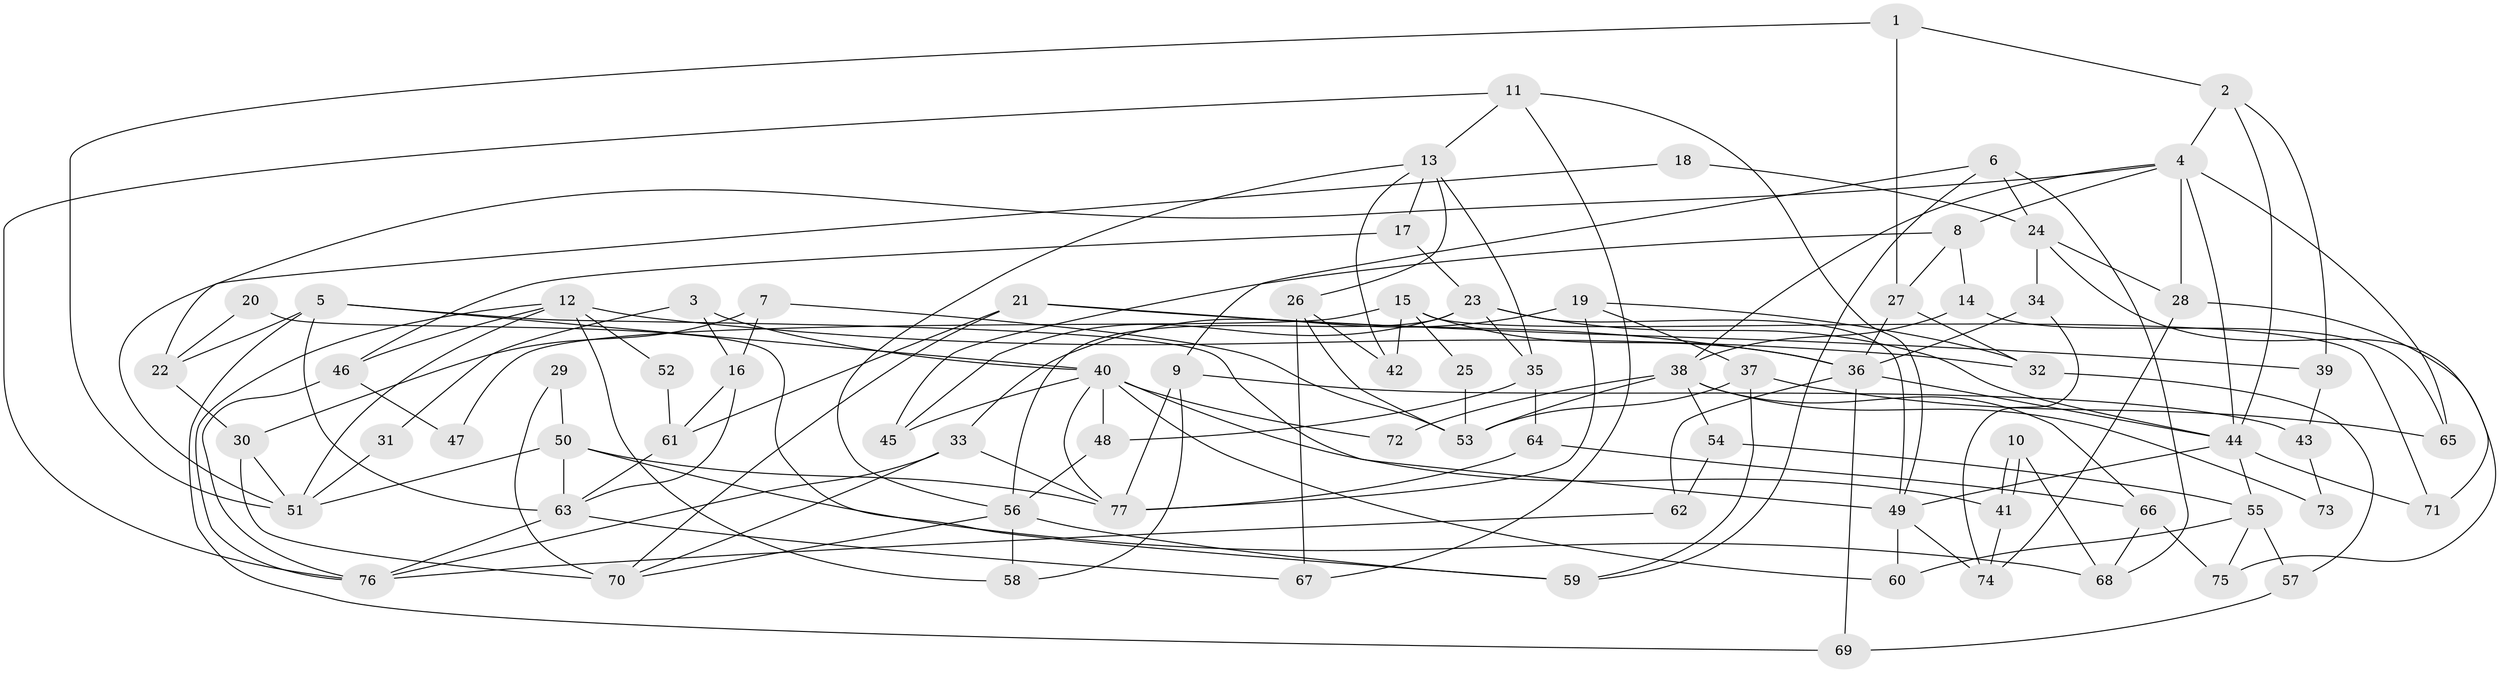 // Generated by graph-tools (version 1.1) at 2025/52/03/09/25 04:52:12]
// undirected, 77 vertices, 154 edges
graph export_dot {
graph [start="1"]
  node [color=gray90,style=filled];
  1;
  2;
  3;
  4;
  5;
  6;
  7;
  8;
  9;
  10;
  11;
  12;
  13;
  14;
  15;
  16;
  17;
  18;
  19;
  20;
  21;
  22;
  23;
  24;
  25;
  26;
  27;
  28;
  29;
  30;
  31;
  32;
  33;
  34;
  35;
  36;
  37;
  38;
  39;
  40;
  41;
  42;
  43;
  44;
  45;
  46;
  47;
  48;
  49;
  50;
  51;
  52;
  53;
  54;
  55;
  56;
  57;
  58;
  59;
  60;
  61;
  62;
  63;
  64;
  65;
  66;
  67;
  68;
  69;
  70;
  71;
  72;
  73;
  74;
  75;
  76;
  77;
  1 -- 2;
  1 -- 27;
  1 -- 51;
  2 -- 4;
  2 -- 44;
  2 -- 39;
  3 -- 16;
  3 -- 40;
  3 -- 31;
  4 -- 65;
  4 -- 44;
  4 -- 8;
  4 -- 28;
  4 -- 38;
  4 -- 51;
  5 -- 63;
  5 -- 40;
  5 -- 22;
  5 -- 49;
  5 -- 69;
  6 -- 59;
  6 -- 24;
  6 -- 9;
  6 -- 68;
  7 -- 53;
  7 -- 30;
  7 -- 16;
  8 -- 45;
  8 -- 14;
  8 -- 27;
  9 -- 77;
  9 -- 43;
  9 -- 58;
  10 -- 68;
  10 -- 41;
  10 -- 41;
  11 -- 49;
  11 -- 76;
  11 -- 13;
  11 -- 67;
  12 -- 51;
  12 -- 58;
  12 -- 32;
  12 -- 46;
  12 -- 52;
  12 -- 76;
  13 -- 35;
  13 -- 17;
  13 -- 26;
  13 -- 42;
  13 -- 56;
  14 -- 38;
  14 -- 65;
  15 -- 42;
  15 -- 36;
  15 -- 25;
  15 -- 47;
  15 -- 71;
  16 -- 63;
  16 -- 61;
  17 -- 46;
  17 -- 23;
  18 -- 24;
  18 -- 22;
  19 -- 32;
  19 -- 33;
  19 -- 37;
  19 -- 77;
  20 -- 22;
  20 -- 59;
  21 -- 70;
  21 -- 36;
  21 -- 39;
  21 -- 61;
  22 -- 30;
  23 -- 49;
  23 -- 35;
  23 -- 44;
  23 -- 45;
  23 -- 56;
  24 -- 28;
  24 -- 34;
  24 -- 75;
  25 -- 53;
  26 -- 67;
  26 -- 42;
  26 -- 53;
  27 -- 32;
  27 -- 36;
  28 -- 71;
  28 -- 74;
  29 -- 50;
  29 -- 70;
  30 -- 70;
  30 -- 51;
  31 -- 51;
  32 -- 57;
  33 -- 76;
  33 -- 77;
  33 -- 70;
  34 -- 74;
  34 -- 36;
  35 -- 64;
  35 -- 48;
  36 -- 44;
  36 -- 62;
  36 -- 69;
  37 -- 53;
  37 -- 59;
  37 -- 65;
  38 -- 66;
  38 -- 53;
  38 -- 54;
  38 -- 72;
  38 -- 73;
  39 -- 43;
  40 -- 48;
  40 -- 41;
  40 -- 45;
  40 -- 60;
  40 -- 72;
  40 -- 77;
  41 -- 74;
  43 -- 73;
  44 -- 49;
  44 -- 55;
  44 -- 71;
  46 -- 76;
  46 -- 47;
  48 -- 56;
  49 -- 60;
  49 -- 74;
  50 -- 51;
  50 -- 77;
  50 -- 63;
  50 -- 68;
  52 -- 61;
  54 -- 62;
  54 -- 55;
  55 -- 57;
  55 -- 60;
  55 -- 75;
  56 -- 58;
  56 -- 59;
  56 -- 70;
  57 -- 69;
  61 -- 63;
  62 -- 76;
  63 -- 67;
  63 -- 76;
  64 -- 66;
  64 -- 77;
  66 -- 68;
  66 -- 75;
}
